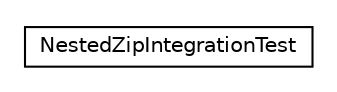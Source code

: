 #!/usr/local/bin/dot
#
# Class diagram 
# Generated by UMLGraph version R5_6-24-gf6e263 (http://www.umlgraph.org/)
#

digraph G {
	edge [fontname="Helvetica",fontsize=10,labelfontname="Helvetica",labelfontsize=10];
	node [fontname="Helvetica",fontsize=10,shape=plaintext];
	nodesep=0.25;
	ranksep=0.5;
	// nl.b3p.brmo.zip.NestedZipIntegrationTest
	c0 [label=<<table title="nl.b3p.brmo.zip.NestedZipIntegrationTest" border="0" cellborder="1" cellspacing="0" cellpadding="2" port="p" href="./NestedZipIntegrationTest.html">
		<tr><td><table border="0" cellspacing="0" cellpadding="1">
<tr><td align="center" balign="center"> NestedZipIntegrationTest </td></tr>
		</table></td></tr>
		</table>>, URL="./NestedZipIntegrationTest.html", fontname="Helvetica", fontcolor="black", fontsize=10.0];
}

